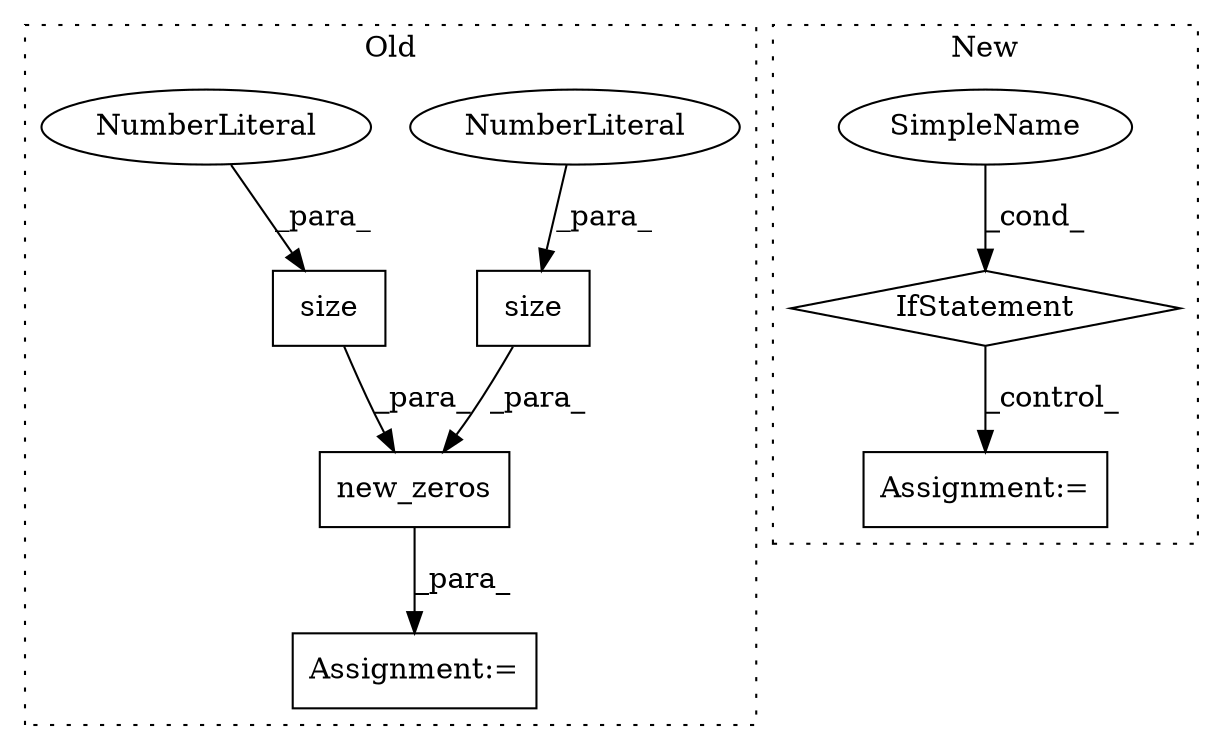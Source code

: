 digraph G {
subgraph cluster0 {
1 [label="new_zeros" a="32" s="1266,1333" l="10,1" shape="box"];
5 [label="size" a="32" s="1310,1316" l="5,1" shape="box"];
6 [label="NumberLiteral" a="34" s="1315" l="1" shape="ellipse"];
7 [label="size" a="32" s="1296,1302" l="5,1" shape="box"];
8 [label="NumberLiteral" a="34" s="1301" l="1" shape="ellipse"];
9 [label="Assignment:=" a="7" s="1259" l="1" shape="box"];
label = "Old";
style="dotted";
}
subgraph cluster1 {
2 [label="IfStatement" a="25" s="1254,1271" l="4,2" shape="diamond"];
3 [label="Assignment:=" a="7" s="1282" l="1" shape="box"];
4 [label="SimpleName" a="42" s="" l="" shape="ellipse"];
label = "New";
style="dotted";
}
1 -> 9 [label="_para_"];
2 -> 3 [label="_control_"];
4 -> 2 [label="_cond_"];
5 -> 1 [label="_para_"];
6 -> 5 [label="_para_"];
7 -> 1 [label="_para_"];
8 -> 7 [label="_para_"];
}